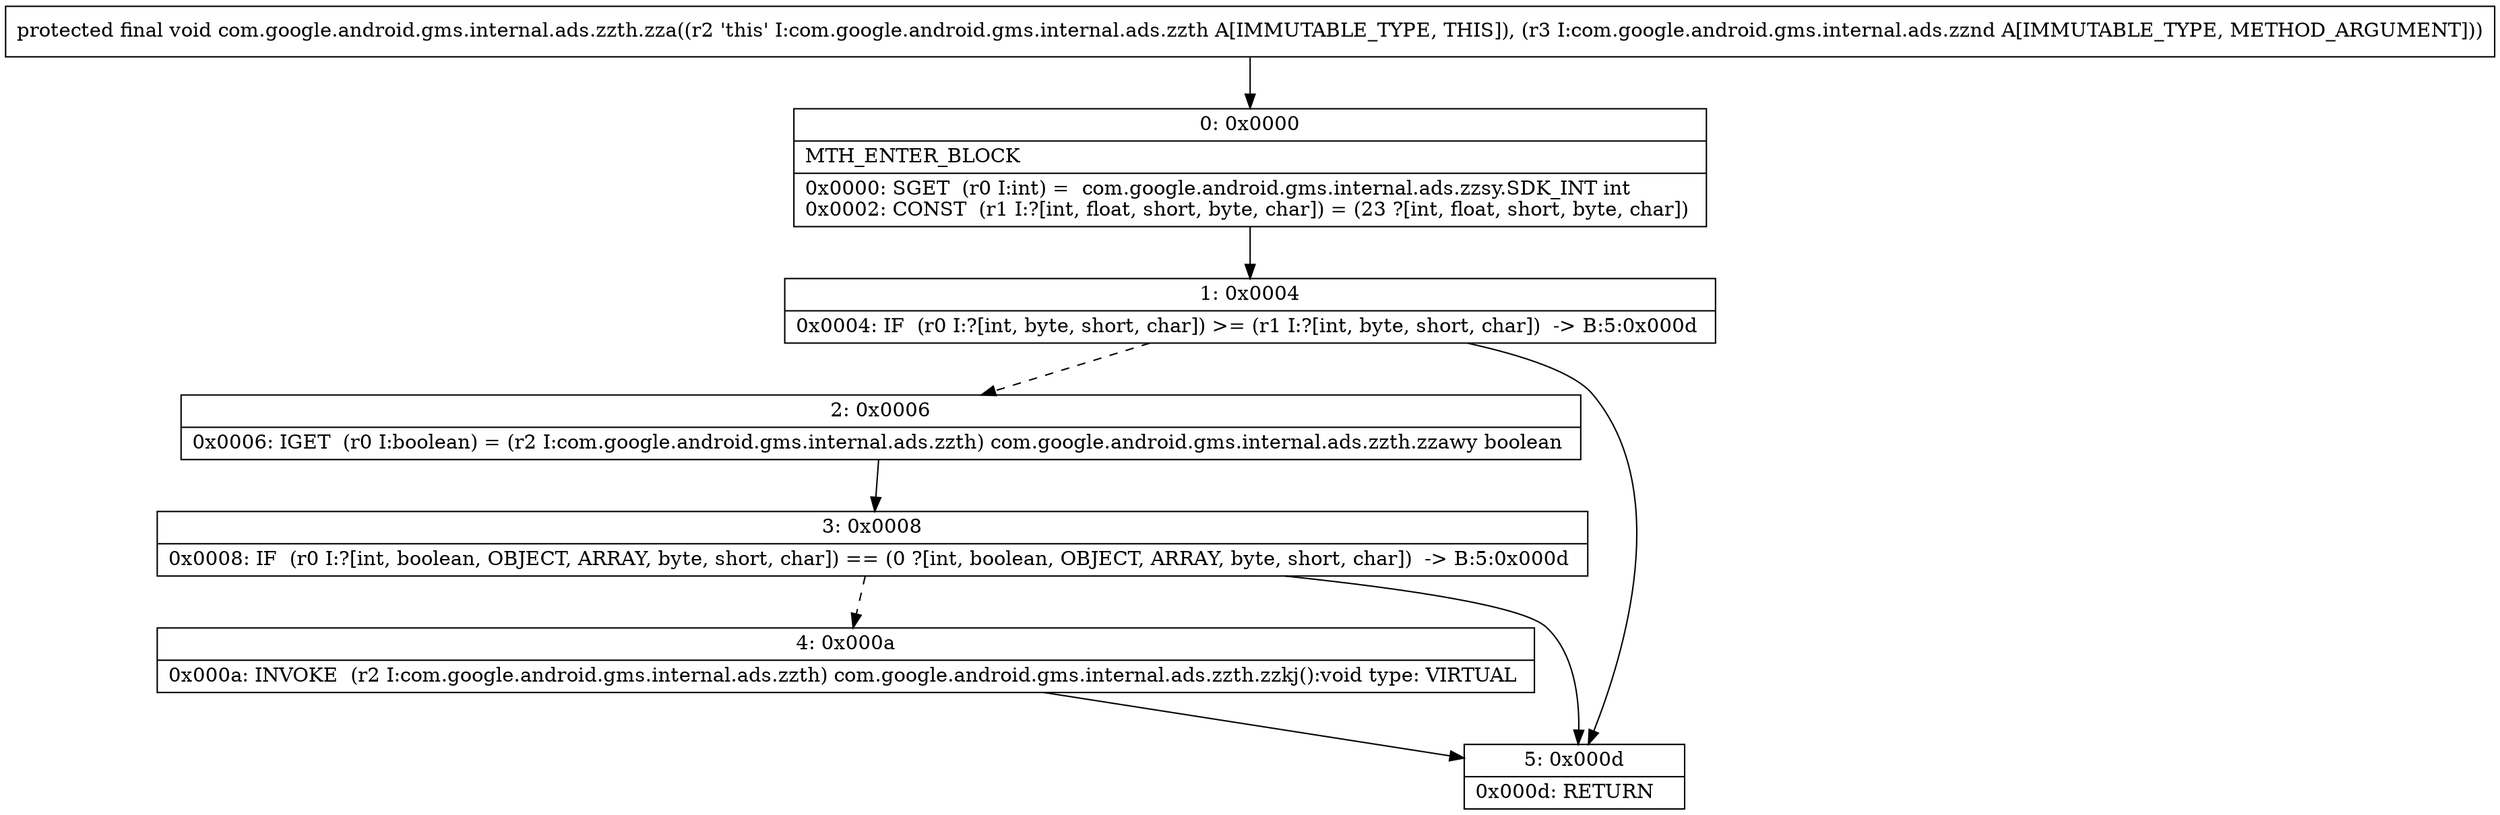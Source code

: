 digraph "CFG forcom.google.android.gms.internal.ads.zzth.zza(Lcom\/google\/android\/gms\/internal\/ads\/zznd;)V" {
Node_0 [shape=record,label="{0\:\ 0x0000|MTH_ENTER_BLOCK\l|0x0000: SGET  (r0 I:int) =  com.google.android.gms.internal.ads.zzsy.SDK_INT int \l0x0002: CONST  (r1 I:?[int, float, short, byte, char]) = (23 ?[int, float, short, byte, char]) \l}"];
Node_1 [shape=record,label="{1\:\ 0x0004|0x0004: IF  (r0 I:?[int, byte, short, char]) \>= (r1 I:?[int, byte, short, char])  \-\> B:5:0x000d \l}"];
Node_2 [shape=record,label="{2\:\ 0x0006|0x0006: IGET  (r0 I:boolean) = (r2 I:com.google.android.gms.internal.ads.zzth) com.google.android.gms.internal.ads.zzth.zzawy boolean \l}"];
Node_3 [shape=record,label="{3\:\ 0x0008|0x0008: IF  (r0 I:?[int, boolean, OBJECT, ARRAY, byte, short, char]) == (0 ?[int, boolean, OBJECT, ARRAY, byte, short, char])  \-\> B:5:0x000d \l}"];
Node_4 [shape=record,label="{4\:\ 0x000a|0x000a: INVOKE  (r2 I:com.google.android.gms.internal.ads.zzth) com.google.android.gms.internal.ads.zzth.zzkj():void type: VIRTUAL \l}"];
Node_5 [shape=record,label="{5\:\ 0x000d|0x000d: RETURN   \l}"];
MethodNode[shape=record,label="{protected final void com.google.android.gms.internal.ads.zzth.zza((r2 'this' I:com.google.android.gms.internal.ads.zzth A[IMMUTABLE_TYPE, THIS]), (r3 I:com.google.android.gms.internal.ads.zznd A[IMMUTABLE_TYPE, METHOD_ARGUMENT])) }"];
MethodNode -> Node_0;
Node_0 -> Node_1;
Node_1 -> Node_2[style=dashed];
Node_1 -> Node_5;
Node_2 -> Node_3;
Node_3 -> Node_4[style=dashed];
Node_3 -> Node_5;
Node_4 -> Node_5;
}

